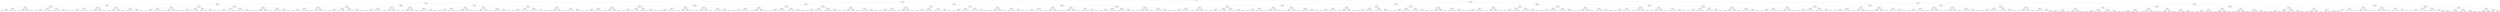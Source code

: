 digraph G{
651056223 [label="Node{data=[6272, 6272]}"]
651056223 -> 1019274150
1019274150 [label="Node{data=[4789, 4789]}"]
1019274150 -> 1546052319
1546052319 [label="Node{data=[2671, 2671]}"]
1546052319 -> 833795425
833795425 [label="Node{data=[1546, 1546]}"]
833795425 -> 1695183780
1695183780 [label="Node{data=[1418, 1418]}"]
1695183780 -> 1584161136
1584161136 [label="Node{data=[974, 974]}"]
1584161136 -> 901202040
901202040 [label="Node{data=[966, 966]}"]
901202040 -> 285930002
285930002 [label="Node{data=[962, 962]}"]
285930002 -> 657142980
657142980 [label="Node{data=[960, 960]}"]
657142980 -> 443655856
443655856 [label="Node{data=[959, 959]}"]
657142980 -> 365592838
365592838 [label="Node{data=[961, 961]}"]
285930002 -> 1393978319
1393978319 [label="Node{data=[964, 964]}"]
1393978319 -> 761653373
761653373 [label="Node{data=[963, 963]}"]
1393978319 -> 976654151
976654151 [label="Node{data=[965, 965]}"]
901202040 -> 2067135414
2067135414 [label="Node{data=[970, 970]}"]
2067135414 -> 454934284
454934284 [label="Node{data=[968, 968]}"]
454934284 -> 423201298
423201298 [label="Node{data=[967, 967]}"]
454934284 -> 402350789
402350789 [label="Node{data=[969, 969]}"]
2067135414 -> 1128776647
1128776647 [label="Node{data=[972, 972]}"]
1128776647 -> 903147900
903147900 [label="Node{data=[971, 971]}"]
1128776647 -> 1625851086
1625851086 [label="Node{data=[973, 973]}"]
1584161136 -> 751382364
751382364 [label="Node{data=[1410, 1410]}"]
751382364 -> 1374525689
1374525689 [label="Node{data=[1406, 1406]}"]
1374525689 -> 1126223017
1126223017 [label="Node{data=[1404, 1404]}"]
1126223017 -> 1741356791
1741356791 [label="Node{data=[1403, 1403]}"]
1126223017 -> 43814557
43814557 [label="Node{data=[1405, 1405]}"]
1374525689 -> 1057743975
1057743975 [label="Node{data=[1408, 1408]}"]
1057743975 -> 2047550123
2047550123 [label="Node{data=[1407, 1407]}"]
1057743975 -> 1241929307
1241929307 [label="Node{data=[1409, 1409]}"]
751382364 -> 747164128
747164128 [label="Node{data=[1414, 1414]}"]
747164128 -> 1287659722
1287659722 [label="Node{data=[1412, 1412]}"]
1287659722 -> 1878871427
1878871427 [label="Node{data=[1411, 1411]}"]
1287659722 -> 389118633
389118633 [label="Node{data=[1413, 1413]}"]
747164128 -> 2103225982
2103225982 [label="Node{data=[1416, 1416]}"]
2103225982 -> 819402607
819402607 [label="Node{data=[1415, 1415]}"]
2103225982 -> 902026659
902026659 [label="Node{data=[1417, 1417]}"]
1695183780 -> 700126592
700126592 [label="Node{data=[1488, 1488]}"]
700126592 -> 822894999
822894999 [label="Node{data=[1480, 1480]}"]
822894999 -> 971535542
971535542 [label="Node{data=[1472, 1472]}"]
971535542 -> 304992485
304992485 [label="Node{data=[1420, 1420]}"]
304992485 -> 1674297397
1674297397 [label="Node{data=[1419, 1419]}"]
304992485 -> 823727362
823727362 [label="Node{data=[1458, 1458]}"]
971535542 -> 1261341267
1261341267 [label="Node{data=[1478, 1478]}"]
1261341267 -> 930660651
930660651 [label="Node{data=[1477, 1477]}"]
1261341267 -> 177169817
177169817 [label="Node{data=[1479, 1479]}"]
822894999 -> 1934086351
1934086351 [label="Node{data=[1484, 1484]}"]
1934086351 -> 1283764454
1283764454 [label="Node{data=[1482, 1482]}"]
1283764454 -> 1023689156
1023689156 [label="Node{data=[1481, 1481]}"]
1283764454 -> 1289111632
1289111632 [label="Node{data=[1483, 1483]}"]
1934086351 -> 22685869
22685869 [label="Node{data=[1486, 1486]}"]
22685869 -> 1756408800
1756408800 [label="Node{data=[1485, 1485]}"]
22685869 -> 2007358803
2007358803 [label="Node{data=[1487, 1487]}"]
700126592 -> 164601663
164601663 [label="Node{data=[1538, 1538]}"]
164601663 -> 1493221867
1493221867 [label="Node{data=[1492, 1492]}"]
1493221867 -> 880975488
880975488 [label="Node{data=[1490, 1490]}"]
880975488 -> 1830060550
1830060550 [label="Node{data=[1489, 1489]}"]
880975488 -> 408411900
408411900 [label="Node{data=[1491, 1491]}"]
1493221867 -> 1200049028
1200049028 [label="Node{data=[1494, 1494]}"]
1200049028 -> 1733409642
1733409642 [label="Node{data=[1493, 1493]}"]
1200049028 -> 781975860
781975860 [label="Node{data=[1519, 1519]}"]
164601663 -> 144345637
144345637 [label="Node{data=[1542, 1542]}"]
144345637 -> 1975270361
1975270361 [label="Node{data=[1540, 1540]}"]
1975270361 -> 534529263
534529263 [label="Node{data=[1539, 1539]}"]
1975270361 -> 1359442817
1359442817 [label="Node{data=[1541, 1541]}"]
144345637 -> 219156518
219156518 [label="Node{data=[1544, 1544]}"]
219156518 -> 426152110
426152110 [label="Node{data=[1543, 1543]}"]
219156518 -> 1684030545
1684030545 [label="Node{data=[1545, 1545]}"]
833795425 -> 244426791
244426791 [label="Node{data=[1756, 1756]}"]
244426791 -> 51190003
51190003 [label="Node{data=[1619, 1619]}"]
51190003 -> 776149980
776149980 [label="Node{data=[1554, 1554]}"]
776149980 -> 1214742665
1214742665 [label="Node{data=[1550, 1550]}"]
1214742665 -> 1261754674
1261754674 [label="Node{data=[1548, 1548]}"]
1261754674 -> 546675239
546675239 [label="Node{data=[1547, 1547]}"]
1261754674 -> 381614098
381614098 [label="Node{data=[1549, 1549]}"]
1214742665 -> 1646870916
1646870916 [label="Node{data=[1552, 1552]}"]
1646870916 -> 255457722
255457722 [label="Node{data=[1551, 1551]}"]
1646870916 -> 66129624
66129624 [label="Node{data=[1553, 1553]}"]
776149980 -> 1659771100
1659771100 [label="Node{data=[1611, 1611]}"]
1659771100 -> 1256411236
1256411236 [label="Node{data=[1556, 1556]}"]
1256411236 -> 173507755
173507755 [label="Node{data=[1555, 1555]}"]
1256411236 -> 22793463
22793463 [label="Node{data=[1557, 1557]}"]
1659771100 -> 325127416
325127416 [label="Node{data=[1613, 1613]}"]
325127416 -> 1129385600
1129385600 [label="Node{data=[1612, 1612]}"]
325127416 -> 1972746397
1972746397 [label="Node{data=[1614, 1614]}"]
51190003 -> 720830124
720830124 [label="Node{data=[1692, 1692]}"]
720830124 -> 829108678
829108678 [label="Node{data=[1688, 1688]}"]
829108678 -> 2047151205
2047151205 [label="Node{data=[1686, 1686]}"]
2047151205 -> 579605224
579605224 [label="Node{data=[1662, 1662]}"]
2047151205 -> 1058179979
1058179979 [label="Node{data=[1687, 1687]}"]
829108678 -> 1461680302
1461680302 [label="Node{data=[1690, 1690]}"]
1461680302 -> 95105036
95105036 [label="Node{data=[1689, 1689]}"]
1461680302 -> 1207068931
1207068931 [label="Node{data=[1691, 1691]}"]
720830124 -> 1821895845
1821895845 [label="Node{data=[1696, 1696]}"]
1821895845 -> 1088496529
1088496529 [label="Node{data=[1694, 1694]}"]
1088496529 -> 471224529
471224529 [label="Node{data=[1693, 1693]}"]
1088496529 -> 1224247329
1224247329 [label="Node{data=[1695, 1695]}"]
1821895845 -> 458860383
458860383 [label="Node{data=[1722, 1722]}"]
458860383 -> 1391321614
1391321614 [label="Node{data=[1697, 1697]}"]
458860383 -> 2085859418
2085859418 [label="Node{data=[1727, 1727]}"]
244426791 -> 1894159985
1894159985 [label="Node{data=[2655, 2655]}"]
1894159985 -> 651408493
651408493 [label="Node{data=[1764, 1764]}"]
651408493 -> 462671659
462671659 [label="Node{data=[1760, 1760]}"]
462671659 -> 2049146211
2049146211 [label="Node{data=[1758, 1758]}"]
2049146211 -> 1051867464
1051867464 [label="Node{data=[1757, 1757]}"]
2049146211 -> 100237871
100237871 [label="Node{data=[1759, 1759]}"]
462671659 -> 9891628
9891628 [label="Node{data=[1762, 1762]}"]
9891628 -> 1631535672
1631535672 [label="Node{data=[1761, 1761]}"]
9891628 -> 1315458862
1315458862 [label="Node{data=[1763, 1763]}"]
651408493 -> 130634806
130634806 [label="Node{data=[1768, 1768]}"]
130634806 -> 814822508
814822508 [label="Node{data=[1766, 1766]}"]
814822508 -> 723816132
723816132 [label="Node{data=[1765, 1765]}"]
814822508 -> 658089393
658089393 [label="Node{data=[1767, 1767]}"]
130634806 -> 1780231556
1780231556 [label="Node{data=[1770, 1770]}"]
1780231556 -> 1394034431
1394034431 [label="Node{data=[1769, 1769]}"]
1780231556 -> 1548398839
1548398839 [label="Node{data=[1794, 1794]}"]
1894159985 -> 917799650
917799650 [label="Node{data=[2663, 2663]}"]
917799650 -> 1028647357
1028647357 [label="Node{data=[2659, 2659]}"]
1028647357 -> 1418096725
1418096725 [label="Node{data=[2657, 2657]}"]
1418096725 -> 1564651322
1564651322 [label="Node{data=[2656, 2656]}"]
1418096725 -> 1341359586
1341359586 [label="Node{data=[2658, 2658]}"]
1028647357 -> 229875616
229875616 [label="Node{data=[2661, 2661]}"]
229875616 -> 1783648923
1783648923 [label="Node{data=[2660, 2660]}"]
229875616 -> 581114772
581114772 [label="Node{data=[2662, 2662]}"]
917799650 -> 1898727095
1898727095 [label="Node{data=[2667, 2667]}"]
1898727095 -> 1618184621
1618184621 [label="Node{data=[2665, 2665]}"]
1618184621 -> 140499890
140499890 [label="Node{data=[2664, 2664]}"]
1618184621 -> 848961174
848961174 [label="Node{data=[2666, 2666]}"]
1898727095 -> 554758028
554758028 [label="Node{data=[2669, 2669]}"]
554758028 -> 1565668578
1565668578 [label="Node{data=[2668, 2668]}"]
554758028 -> 723973809
723973809 [label="Node{data=[2670, 2670]}"]
1546052319 -> 1227498477
1227498477 [label="Node{data=[3041, 3041]}"]
1227498477 -> 1877006795
1877006795 [label="Node{data=[2903, 2903]}"]
1877006795 -> 601425393
601425393 [label="Node{data=[2771, 2771]}"]
601425393 -> 1071053893
1071053893 [label="Node{data=[2763, 2763]}"]
1071053893 -> 662406425
662406425 [label="Node{data=[2706, 2706]}"]
662406425 -> 1312571068
1312571068 [label="Node{data=[2673, 2673]}"]
1312571068 -> 631331847
631331847 [label="Node{data=[2672, 2672]}"]
1312571068 -> 756918306
756918306 [label="Node{data=[2700, 2700]}"]
662406425 -> 1446360021
1446360021 [label="Node{data=[2761, 2761]}"]
1446360021 -> 2043915889
2043915889 [label="Node{data=[2755, 2755]}"]
1446360021 -> 1446872104
1446872104 [label="Node{data=[2762, 2762]}"]
1071053893 -> 379681397
379681397 [label="Node{data=[2767, 2767]}"]
379681397 -> 1844562031
1844562031 [label="Node{data=[2765, 2765]}"]
1844562031 -> 162878342
162878342 [label="Node{data=[2764, 2764]}"]
1844562031 -> 865307228
865307228 [label="Node{data=[2766, 2766]}"]
379681397 -> 788278409
788278409 [label="Node{data=[2769, 2769]}"]
788278409 -> 1294805897
1294805897 [label="Node{data=[2768, 2768]}"]
788278409 -> 1856465097
1856465097 [label="Node{data=[2770, 2770]}"]
601425393 -> 1103748651
1103748651 [label="Node{data=[2895, 2895]}"]
1103748651 -> 245246719
245246719 [label="Node{data=[2802, 2802]}"]
245246719 -> 717957574
717957574 [label="Node{data=[2773, 2773]}"]
717957574 -> 2147482998
2147482998 [label="Node{data=[2772, 2772]}"]
717957574 -> 1892174884
1892174884 [label="Node{data=[2787, 2787]}"]
245246719 -> 259938576
259938576 [label="Node{data=[2853, 2853]}"]
259938576 -> 2080949280
2080949280 [label="Node{data=[2805, 2805]}"]
259938576 -> 2090631834
2090631834 [label="Node{data=[2894, 2894]}"]
1103748651 -> 1309100097
1309100097 [label="Node{data=[2899, 2899]}"]
1309100097 -> 860630600
860630600 [label="Node{data=[2897, 2897]}"]
860630600 -> 165664197
165664197 [label="Node{data=[2896, 2896]}"]
860630600 -> 298782262
298782262 [label="Node{data=[2898, 2898]}"]
1309100097 -> 1711151374
1711151374 [label="Node{data=[2901, 2901]}"]
1711151374 -> 923948439
923948439 [label="Node{data=[2900, 2900]}"]
1711151374 -> 1083498317
1083498317 [label="Node{data=[2902, 2902]}"]
1877006795 -> 700696535
700696535 [label="Node{data=[3021, 3021]}"]
700696535 -> 1021353352
1021353352 [label="Node{data=[2912, 2912]}"]
1021353352 -> 435931502
435931502 [label="Node{data=[2907, 2907]}"]
435931502 -> 2146632619
2146632619 [label="Node{data=[2905, 2905]}"]
2146632619 -> 1211735805
1211735805 [label="Node{data=[2904, 2904]}"]
2146632619 -> 1879922351
1879922351 [label="Node{data=[2906, 2906]}"]
435931502 -> 939147641
939147641 [label="Node{data=[2909, 2909]}"]
939147641 -> 1349771894
1349771894 [label="Node{data=[2908, 2908]}"]
939147641 -> 1421426931
1421426931 [label="Node{data=[2910, 2910]}"]
1021353352 -> 1318833381
1318833381 [label="Node{data=[2972, 2972]}"]
1318833381 -> 722451910
722451910 [label="Node{data=[2970, 2970]}"]
722451910 -> 1679854211
1679854211 [label="Node{data=[2969, 2969]}"]
722451910 -> 2055266348
2055266348 [label="Node{data=[2971, 2971]}"]
1318833381 -> 1793914749
1793914749 [label="Node{data=[2974, 2974]}"]
1793914749 -> 1012631147
1012631147 [label="Node{data=[2973, 2973]}"]
1793914749 -> 1548711921
1548711921 [label="Node{data=[2975, 2975]}"]
700696535 -> 565407188
565407188 [label="Node{data=[3029, 3029]}"]
565407188 -> 745091456
745091456 [label="Node{data=[3025, 3025]}"]
745091456 -> 1281458872
1281458872 [label="Node{data=[3023, 3023]}"]
1281458872 -> 1798734906
1798734906 [label="Node{data=[3022, 3022]}"]
1281458872 -> 1372686661
1372686661 [label="Node{data=[3024, 3024]}"]
745091456 -> 877742030
877742030 [label="Node{data=[3027, 3027]}"]
877742030 -> 1952802750
1952802750 [label="Node{data=[3026, 3026]}"]
877742030 -> 724384348
724384348 [label="Node{data=[3028, 3028]}"]
565407188 -> 1995118045
1995118045 [label="Node{data=[3033, 3033]}"]
1995118045 -> 1220170745
1220170745 [label="Node{data=[3031, 3031]}"]
1220170745 -> 389907911
389907911 [label="Node{data=[3030, 3030]}"]
1220170745 -> 1426104998
1426104998 [label="Node{data=[3032, 3032]}"]
1995118045 -> 2078998566
2078998566 [label="Node{data=[3035, 3035]}"]
2078998566 -> 1641328953
1641328953 [label="Node{data=[3034, 3034]}"]
2078998566 -> 440144761
440144761 [label="Node{data=[3036, 3036]}"]
1227498477 -> 1257867018
1257867018 [label="Node{data=[4757, 4757]}"]
1257867018 -> 1764774979
1764774979 [label="Node{data=[4705, 4705]}"]
1764774979 -> 766082341
766082341 [label="Node{data=[4697, 4697]}"]
766082341 -> 1467225138
1467225138 [label="Node{data=[3699, 3699]}"]
1467225138 -> 1362302977
1362302977 [label="Node{data=[3398, 3398]}"]
1362302977 -> 977980456
977980456 [label="Node{data=[3068, 3068]}"]
1362302977 -> 1559023121
1559023121 [label="Node{data=[3478, 3478]}"]
1467225138 -> 726570042
726570042 [label="Node{data=[4676, 4676]}"]
726570042 -> 1651798594
1651798594 [label="Node{data=[4210, 4210]}"]
726570042 -> 246663592
246663592 [label="Node{data=[4696, 4696]}"]
766082341 -> 873796137
873796137 [label="Node{data=[4701, 4701]}"]
873796137 -> 1806024661
1806024661 [label="Node{data=[4699, 4699]}"]
1806024661 -> 704788097
704788097 [label="Node{data=[4698, 4698]}"]
1806024661 -> 980174048
980174048 [label="Node{data=[4700, 4700]}"]
873796137 -> 645172702
645172702 [label="Node{data=[4703, 4703]}"]
645172702 -> 1617544658
1617544658 [label="Node{data=[4702, 4702]}"]
645172702 -> 1541685600
1541685600 [label="Node{data=[4704, 4704]}"]
1764774979 -> 58148280
58148280 [label="Node{data=[4713, 4713]}"]
58148280 -> 32453237
32453237 [label="Node{data=[4709, 4709]}"]
32453237 -> 797319375
797319375 [label="Node{data=[4707, 4707]}"]
797319375 -> 1443924766
1443924766 [label="Node{data=[4706, 4706]}"]
797319375 -> 1869831905
1869831905 [label="Node{data=[4708, 4708]}"]
32453237 -> 393721312
393721312 [label="Node{data=[4711, 4711]}"]
393721312 -> 166293401
166293401 [label="Node{data=[4710, 4710]}"]
393721312 -> 1534287297
1534287297 [label="Node{data=[4712, 4712]}"]
58148280 -> 771920920
771920920 [label="Node{data=[4753, 4753]}"]
771920920 -> 74513549
74513549 [label="Node{data=[4751, 4751]}"]
74513549 -> 1185406525
1185406525 [label="Node{data=[4750, 4750]}"]
74513549 -> 125505149
125505149 [label="Node{data=[4752, 4752]}"]
771920920 -> 1038346462
1038346462 [label="Node{data=[4755, 4755]}"]
1038346462 -> 1047854971
1047854971 [label="Node{data=[4754, 4754]}"]
1038346462 -> 1188726974
1188726974 [label="Node{data=[4756, 4756]}"]
1257867018 -> 428699390
428699390 [label="Node{data=[4773, 4773]}"]
428699390 -> 998952969
998952969 [label="Node{data=[4765, 4765]}"]
998952969 -> 572288804
572288804 [label="Node{data=[4761, 4761]}"]
572288804 -> 806460577
806460577 [label="Node{data=[4759, 4759]}"]
806460577 -> 1117388483
1117388483 [label="Node{data=[4758, 4758]}"]
806460577 -> 796812289
796812289 [label="Node{data=[4760, 4760]}"]
572288804 -> 1851415429
1851415429 [label="Node{data=[4763, 4763]}"]
1851415429 -> 1376921211
1376921211 [label="Node{data=[4762, 4762]}"]
1851415429 -> 1609606428
1609606428 [label="Node{data=[4764, 4764]}"]
998952969 -> 66227343
66227343 [label="Node{data=[4769, 4769]}"]
66227343 -> 1061710087
1061710087 [label="Node{data=[4767, 4767]}"]
1061710087 -> 2091557227
2091557227 [label="Node{data=[4766, 4766]}"]
1061710087 -> 640168871
640168871 [label="Node{data=[4768, 4768]}"]
66227343 -> 833180953
833180953 [label="Node{data=[4771, 4771]}"]
833180953 -> 1297416826
1297416826 [label="Node{data=[4770, 4770]}"]
833180953 -> 1692222274
1692222274 [label="Node{data=[4772, 4772]}"]
428699390 -> 51372405
51372405 [label="Node{data=[4781, 4781]}"]
51372405 -> 2020961680
2020961680 [label="Node{data=[4777, 4777]}"]
2020961680 -> 492234294
492234294 [label="Node{data=[4775, 4775]}"]
492234294 -> 329212301
329212301 [label="Node{data=[4774, 4774]}"]
492234294 -> 1869037250
1869037250 [label="Node{data=[4776, 4776]}"]
2020961680 -> 1009633107
1009633107 [label="Node{data=[4779, 4779]}"]
1009633107 -> 375452086
375452086 [label="Node{data=[4778, 4778]}"]
1009633107 -> 2124114430
2124114430 [label="Node{data=[4780, 4780]}"]
51372405 -> 677173697
677173697 [label="Node{data=[4785, 4785]}"]
677173697 -> 2048496838
2048496838 [label="Node{data=[4783, 4783]}"]
2048496838 -> 1810184050
1810184050 [label="Node{data=[4782, 4782]}"]
2048496838 -> 1318352745
1318352745 [label="Node{data=[4784, 4784]}"]
677173697 -> 13118891
13118891 [label="Node{data=[4787, 4787]}"]
13118891 -> 918632144
918632144 [label="Node{data=[4786, 4786]}"]
13118891 -> 1960696285
1960696285 [label="Node{data=[4788, 4788]}"]
1019274150 -> 429905680
429905680 [label="Node{data=[5663, 5663]}"]
429905680 -> 1484461309
1484461309 [label="Node{data=[5521, 5521]}"]
1484461309 -> 1739837076
1739837076 [label="Node{data=[5288, 5288]}"]
1739837076 -> 2109399182
2109399182 [label="Node{data=[5152, 5152]}"]
2109399182 -> 452632446
452632446 [label="Node{data=[5093, 5093]}"]
452632446 -> 438746144
438746144 [label="Node{data=[5050, 5050]}"]
438746144 -> 1662523038
1662523038 [label="Node{data=[5048, 5048]}"]
1662523038 -> 1225532643
1225532643 [label="Node{data=[4790, 4790]}"]
1662523038 -> 130237395
130237395 [label="Node{data=[5049, 5049]}"]
438746144 -> 673917111
673917111 [label="Node{data=[5052, 5052]}"]
673917111 -> 195327946
195327946 [label="Node{data=[5051, 5051]}"]
673917111 -> 598176097
598176097 [label="Node{data=[5077, 5077]}"]
452632446 -> 1055351581
1055351581 [label="Node{data=[5148, 5148]}"]
1055351581 -> 1333304038
1333304038 [label="Node{data=[5146, 5146]}"]
1333304038 -> 1741340388
1741340388 [label="Node{data=[5141, 5141]}"]
1333304038 -> 2139023109
2139023109 [label="Node{data=[5147, 5147]}"]
1055351581 -> 2055507068
2055507068 [label="Node{data=[5150, 5150]}"]
2055507068 -> 1897961056
1897961056 [label="Node{data=[5149, 5149]}"]
2055507068 -> 1127164734
1127164734 [label="Node{data=[5151, 5151]}"]
2109399182 -> 1264695953
1264695953 [label="Node{data=[5280, 5280]}"]
1264695953 -> 358099181
358099181 [label="Node{data=[5237, 5237]}"]
358099181 -> 1614688176
1614688176 [label="Node{data=[5154, 5154]}"]
1614688176 -> 1525849682
1525849682 [label="Node{data=[5153, 5153]}"]
1614688176 -> 478220975
478220975 [label="Node{data=[5204, 5204]}"]
358099181 -> 1212833426
1212833426 [label="Node{data=[5278, 5278]}"]
1212833426 -> 1494793092
1494793092 [label="Node{data=[5277, 5277]}"]
1212833426 -> 399949563
399949563 [label="Node{data=[5279, 5279]}"]
1264695953 -> 56021700
56021700 [label="Node{data=[5284, 5284]}"]
56021700 -> 435331826
435331826 [label="Node{data=[5282, 5282]}"]
435331826 -> 95092435
95092435 [label="Node{data=[5281, 5281]}"]
435331826 -> 665430523
665430523 [label="Node{data=[5283, 5283]}"]
56021700 -> 316444472
316444472 [label="Node{data=[5286, 5286]}"]
316444472 -> 515201699
515201699 [label="Node{data=[5285, 5285]}"]
316444472 -> 1278964672
1278964672 [label="Node{data=[5287, 5287]}"]
1739837076 -> 641199565
641199565 [label="Node{data=[5416, 5416]}"]
641199565 -> 1348735868
1348735868 [label="Node{data=[5393, 5393]}"]
1348735868 -> 1680882577
1680882577 [label="Node{data=[5292, 5292]}"]
1680882577 -> 1929568676
1929568676 [label="Node{data=[5290, 5290]}"]
1929568676 -> 1782719372
1782719372 [label="Node{data=[5289, 5289]}"]
1929568676 -> 449655371
449655371 [label="Node{data=[5291, 5291]}"]
1680882577 -> 2143583792
2143583792 [label="Node{data=[5294, 5294]}"]
2143583792 -> 456114093
456114093 [label="Node{data=[5293, 5293]}"]
2143583792 -> 1619702023
1619702023 [label="Node{data=[5295, 5295]}"]
1348735868 -> 321292343
321292343 [label="Node{data=[5412, 5412]}"]
321292343 -> 1330598301
1330598301 [label="Node{data=[5410, 5410]}"]
1330598301 -> 695946510
695946510 [label="Node{data=[5409, 5409]}"]
1330598301 -> 474792879
474792879 [label="Node{data=[5411, 5411]}"]
321292343 -> 999069473
999069473 [label="Node{data=[5414, 5414]}"]
999069473 -> 251329140
251329140 [label="Node{data=[5413, 5413]}"]
999069473 -> 2098910616
2098910616 [label="Node{data=[5415, 5415]}"]
641199565 -> 120660015
120660015 [label="Node{data=[5513, 5513]}"]
120660015 -> 1490786935
1490786935 [label="Node{data=[5420, 5420]}"]
1490786935 -> 19653186
19653186 [label="Node{data=[5418, 5418]}"]
19653186 -> 716591594
716591594 [label="Node{data=[5417, 5417]}"]
19653186 -> 612904139
612904139 [label="Node{data=[5419, 5419]}"]
1490786935 -> 537137679
537137679 [label="Node{data=[5425, 5425]}"]
537137679 -> 2128862655
2128862655 [label="Node{data=[5421, 5421]}"]
537137679 -> 1724054152
1724054152 [label="Node{data=[5512, 5512]}"]
120660015 -> 63536367
63536367 [label="Node{data=[5517, 5517]}"]
63536367 -> 56460019
56460019 [label="Node{data=[5515, 5515]}"]
56460019 -> 1672718594
1672718594 [label="Node{data=[5514, 5514]}"]
56460019 -> 307501382
307501382 [label="Node{data=[5516, 5516]}"]
63536367 -> 1513239015
1513239015 [label="Node{data=[5519, 5519]}"]
1513239015 -> 899115592
899115592 [label="Node{data=[5518, 5518]}"]
1513239015 -> 1259486785
1259486785 [label="Node{data=[5520, 5520]}"]
1484461309 -> 2034143308
2034143308 [label="Node{data=[5572, 5572]}"]
2034143308 -> 843590533
843590533 [label="Node{data=[5556, 5556]}"]
843590533 -> 1015272110
1015272110 [label="Node{data=[5548, 5548]}"]
1015272110 -> 1715016521
1715016521 [label="Node{data=[5525, 5525]}"]
1715016521 -> 1795703602
1795703602 [label="Node{data=[5523, 5523]}"]
1795703602 -> 418339285
418339285 [label="Node{data=[5522, 5522]}"]
1795703602 -> 979107524
979107524 [label="Node{data=[5524, 5524]}"]
1715016521 -> 349569437
349569437 [label="Node{data=[5546, 5546]}"]
349569437 -> 1039057382
1039057382 [label="Node{data=[5545, 5545]}"]
349569437 -> 1596790399
1596790399 [label="Node{data=[5547, 5547]}"]
1015272110 -> 979730048
979730048 [label="Node{data=[5552, 5552]}"]
979730048 -> 505105080
505105080 [label="Node{data=[5550, 5550]}"]
505105080 -> 1437682028
1437682028 [label="Node{data=[5549, 5549]}"]
505105080 -> 1654137675
1654137675 [label="Node{data=[5551, 5551]}"]
979730048 -> 1931002086
1931002086 [label="Node{data=[5554, 5554]}"]
1931002086 -> 923929271
923929271 [label="Node{data=[5553, 5553]}"]
1931002086 -> 1756880656
1756880656 [label="Node{data=[5555, 5555]}"]
843590533 -> 1268132662
1268132662 [label="Node{data=[5564, 5564]}"]
1268132662 -> 2117918034
2117918034 [label="Node{data=[5560, 5560]}"]
2117918034 -> 1507600272
1507600272 [label="Node{data=[5558, 5558]}"]
1507600272 -> 256191716
256191716 [label="Node{data=[5557, 5557]}"]
1507600272 -> 1978694049
1978694049 [label="Node{data=[5559, 5559]}"]
2117918034 -> 1841228800
1841228800 [label="Node{data=[5562, 5562]}"]
1841228800 -> 1432794752
1432794752 [label="Node{data=[5561, 5561]}"]
1841228800 -> 1935835844
1935835844 [label="Node{data=[5563, 5563]}"]
1268132662 -> 95015032
95015032 [label="Node{data=[5568, 5568]}"]
95015032 -> 527295009
527295009 [label="Node{data=[5566, 5566]}"]
527295009 -> 2136966650
2136966650 [label="Node{data=[5565, 5565]}"]
527295009 -> 416042103
416042103 [label="Node{data=[5567, 5567]}"]
95015032 -> 1403876614
1403876614 [label="Node{data=[5570, 5570]}"]
1403876614 -> 597813688
597813688 [label="Node{data=[5569, 5569]}"]
1403876614 -> 550684771
550684771 [label="Node{data=[5571, 5571]}"]
2034143308 -> 1510447098
1510447098 [label="Node{data=[5601, 5601]}"]
1510447098 -> 1648024825
1648024825 [label="Node{data=[5593, 5593]}"]
1648024825 -> 1325012271
1325012271 [label="Node{data=[5576, 5576]}"]
1325012271 -> 2027773251
2027773251 [label="Node{data=[5574, 5574]}"]
2027773251 -> 503561701
503561701 [label="Node{data=[5573, 5573]}"]
2027773251 -> 711616456
711616456 [label="Node{data=[5575, 5575]}"]
1325012271 -> 883383495
883383495 [label="Node{data=[5591, 5591]}"]
883383495 -> 646068309
646068309 [label="Node{data=[5590, 5590]}"]
883383495 -> 636311029
636311029 [label="Node{data=[5592, 5592]}"]
1648024825 -> 1556095655
1556095655 [label="Node{data=[5597, 5597]}"]
1556095655 -> 1376717980
1376717980 [label="Node{data=[5595, 5595]}"]
1376717980 -> 1710802456
1710802456 [label="Node{data=[5594, 5594]}"]
1376717980 -> 720729519
720729519 [label="Node{data=[5596, 5596]}"]
1556095655 -> 2004729676
2004729676 [label="Node{data=[5599, 5599]}"]
2004729676 -> 1572615891
1572615891 [label="Node{data=[5598, 5598]}"]
2004729676 -> 2128077690
2128077690 [label="Node{data=[5600, 5600]}"]
1510447098 -> 2131671298
2131671298 [label="Node{data=[5609, 5609]}"]
2131671298 -> 1695809136
1695809136 [label="Node{data=[5605, 5605]}"]
1695809136 -> 1495619247
1495619247 [label="Node{data=[5603, 5603]}"]
1495619247 -> 405316290
405316290 [label="Node{data=[5602, 5602]}"]
1495619247 -> 308600428
308600428 [label="Node{data=[5604, 5604]}"]
1695809136 -> 1753104942
1753104942 [label="Node{data=[5607, 5607]}"]
1753104942 -> 463331744
463331744 [label="Node{data=[5606, 5606]}"]
1753104942 -> 1182695075
1182695075 [label="Node{data=[5608, 5608]}"]
2131671298 -> 1927110590
1927110590 [label="Node{data=[5655, 5655]}"]
1927110590 -> 1755843833
1755843833 [label="Node{data=[5611, 5611]}"]
1755843833 -> 474771629
474771629 [label="Node{data=[5610, 5610]}"]
1755843833 -> 695377633
695377633 [label="Node{data=[5612, 5612]}"]
1927110590 -> 835323102
835323102 [label="Node{data=[5661, 5661]}"]
835323102 -> 422382042
422382042 [label="Node{data=[5660, 5660]}"]
835323102 -> 1721490250
1721490250 [label="Node{data=[5662, 5662]}"]
429905680 -> 1529070830
1529070830 [label="Node{data=[6172, 6172]}"]
1529070830 -> 984536992
984536992 [label="Node{data=[5719, 5719]}"]
984536992 -> 1270639350
1270639350 [label="Node{data=[5703, 5703]}"]
1270639350 -> 1933945152
1933945152 [label="Node{data=[5695, 5695]}"]
1933945152 -> 906233714
906233714 [label="Node{data=[5691, 5691]}"]
906233714 -> 2052838853
2052838853 [label="Node{data=[5689, 5689]}"]
2052838853 -> 1377368994
1377368994 [label="Node{data=[5664, 5664]}"]
2052838853 -> 214521608
214521608 [label="Node{data=[5690, 5690]}"]
906233714 -> 442560116
442560116 [label="Node{data=[5693, 5693]}"]
442560116 -> 1051845888
1051845888 [label="Node{data=[5692, 5692]}"]
442560116 -> 736218271
736218271 [label="Node{data=[5694, 5694]}"]
1933945152 -> 1834401788
1834401788 [label="Node{data=[5699, 5699]}"]
1834401788 -> 1884876652
1884876652 [label="Node{data=[5697, 5697]}"]
1884876652 -> 1097899394
1097899394 [label="Node{data=[5696, 5696]}"]
1884876652 -> 1682977799
1682977799 [label="Node{data=[5698, 5698]}"]
1834401788 -> 1008848430
1008848430 [label="Node{data=[5701, 5701]}"]
1008848430 -> 196441417
196441417 [label="Node{data=[5700, 5700]}"]
1008848430 -> 1315726640
1315726640 [label="Node{data=[5702, 5702]}"]
1270639350 -> 729387254
729387254 [label="Node{data=[5711, 5711]}"]
729387254 -> 429615881
429615881 [label="Node{data=[5707, 5707]}"]
429615881 -> 958679630
958679630 [label="Node{data=[5705, 5705]}"]
958679630 -> 340590015
340590015 [label="Node{data=[5704, 5704]}"]
958679630 -> 1943351776
1943351776 [label="Node{data=[5706, 5706]}"]
429615881 -> 836030384
836030384 [label="Node{data=[5709, 5709]}"]
836030384 -> 708412926
708412926 [label="Node{data=[5708, 5708]}"]
836030384 -> 1500197891
1500197891 [label="Node{data=[5710, 5710]}"]
729387254 -> 57365759
57365759 [label="Node{data=[5715, 5715]}"]
57365759 -> 341160557
341160557 [label="Node{data=[5713, 5713]}"]
341160557 -> 1915077484
1915077484 [label="Node{data=[5712, 5712]}"]
341160557 -> 1928215047
1928215047 [label="Node{data=[5714, 5714]}"]
57365759 -> 729498633
729498633 [label="Node{data=[5717, 5717]}"]
729498633 -> 310660561
310660561 [label="Node{data=[5716, 5716]}"]
729498633 -> 1315357262
1315357262 [label="Node{data=[5718, 5718]}"]
984536992 -> 1306261383
1306261383 [label="Node{data=[5735, 5735]}"]
1306261383 -> 1022474553
1022474553 [label="Node{data=[5727, 5727]}"]
1022474553 -> 212566451
212566451 [label="Node{data=[5723, 5723]}"]
212566451 -> 1957119706
1957119706 [label="Node{data=[5721, 5721]}"]
1957119706 -> 1725095942
1725095942 [label="Node{data=[5720, 5720]}"]
1957119706 -> 1474012564
1474012564 [label="Node{data=[5722, 5722]}"]
212566451 -> 120393925
120393925 [label="Node{data=[5725, 5725]}"]
120393925 -> 1240602476
1240602476 [label="Node{data=[5724, 5724]}"]
120393925 -> 953228420
953228420 [label="Node{data=[5726, 5726]}"]
1022474553 -> 850196751
850196751 [label="Node{data=[5731, 5731]}"]
850196751 -> 1567124647
1567124647 [label="Node{data=[5729, 5729]}"]
1567124647 -> 83384593
83384593 [label="Node{data=[5728, 5728]}"]
1567124647 -> 889012278
889012278 [label="Node{data=[5730, 5730]}"]
850196751 -> 1640805159
1640805159 [label="Node{data=[5733, 5733]}"]
1640805159 -> 2145384173
2145384173 [label="Node{data=[5732, 5732]}"]
1640805159 -> 967379158
967379158 [label="Node{data=[5734, 5734]}"]
1306261383 -> 1728779045
1728779045 [label="Node{data=[5743, 5743]}"]
1728779045 -> 1675284840
1675284840 [label="Node{data=[5739, 5739]}"]
1675284840 -> 1672620896
1672620896 [label="Node{data=[5737, 5737]}"]
1672620896 -> 313290872
313290872 [label="Node{data=[5736, 5736]}"]
1672620896 -> 763480883
763480883 [label="Node{data=[5738, 5738]}"]
1675284840 -> 409276026
409276026 [label="Node{data=[5741, 5741]}"]
409276026 -> 1786699581
1786699581 [label="Node{data=[5740, 5740]}"]
409276026 -> 463490490
463490490 [label="Node{data=[5742, 5742]}"]
1728779045 -> 945542574
945542574 [label="Node{data=[5747, 5747]}"]
945542574 -> 150800897
150800897 [label="Node{data=[5745, 5745]}"]
150800897 -> 350665492
350665492 [label="Node{data=[5744, 5744]}"]
150800897 -> 229833135
229833135 [label="Node{data=[5746, 5746]}"]
945542574 -> 1797434130
1797434130 [label="Node{data=[6015, 6015]}"]
1797434130 -> 191826293
191826293 [label="Node{data=[5786, 5786]}"]
1797434130 -> 720387351
720387351 [label="Node{data=[6171, 6171]}"]
1529070830 -> 806733415
806733415 [label="Node{data=[6240, 6240]}"]
806733415 -> 1309774156
1309774156 [label="Node{data=[6224, 6224]}"]
1309774156 -> 1036389722
1036389722 [label="Node{data=[6180, 6180]}"]
1036389722 -> 376805232
376805232 [label="Node{data=[6176, 6176]}"]
376805232 -> 139287847
139287847 [label="Node{data=[6174, 6174]}"]
139287847 -> 1251223187
1251223187 [label="Node{data=[6173, 6173]}"]
139287847 -> 1194675782
1194675782 [label="Node{data=[6175, 6175]}"]
376805232 -> 2109837255
2109837255 [label="Node{data=[6178, 6178]}"]
2109837255 -> 528961853
528961853 [label="Node{data=[6177, 6177]}"]
2109837255 -> 1951157472
1951157472 [label="Node{data=[6179, 6179]}"]
1036389722 -> 426146641
426146641 [label="Node{data=[6220, 6220]}"]
426146641 -> 1747480589
1747480589 [label="Node{data=[6182, 6182]}"]
1747480589 -> 1292098188
1292098188 [label="Node{data=[6181, 6181]}"]
1747480589 -> 1530832000
1530832000 [label="Node{data=[6183, 6183]}"]
426146641 -> 1906896965
1906896965 [label="Node{data=[6222, 6222]}"]
1906896965 -> 1521180261
1521180261 [label="Node{data=[6221, 6221]}"]
1906896965 -> 162478086
162478086 [label="Node{data=[6223, 6223]}"]
1309774156 -> 664508183
664508183 [label="Node{data=[6232, 6232]}"]
664508183 -> 285700473
285700473 [label="Node{data=[6228, 6228]}"]
285700473 -> 291462474
291462474 [label="Node{data=[6226, 6226]}"]
291462474 -> 1639987311
1639987311 [label="Node{data=[6225, 6225]}"]
291462474 -> 446179439
446179439 [label="Node{data=[6227, 6227]}"]
285700473 -> 809373436
809373436 [label="Node{data=[6230, 6230]}"]
809373436 -> 1533059260
1533059260 [label="Node{data=[6229, 6229]}"]
809373436 -> 998500607
998500607 [label="Node{data=[6231, 6231]}"]
664508183 -> 1610839216
1610839216 [label="Node{data=[6236, 6236]}"]
1610839216 -> 537579426
537579426 [label="Node{data=[6234, 6234]}"]
537579426 -> 2117205599
2117205599 [label="Node{data=[6233, 6233]}"]
537579426 -> 1515271542
1515271542 [label="Node{data=[6235, 6235]}"]
1610839216 -> 554462328
554462328 [label="Node{data=[6238, 6238]}"]
554462328 -> 1468911652
1468911652 [label="Node{data=[6237, 6237]}"]
554462328 -> 641671052
641671052 [label="Node{data=[6239, 6239]}"]
806733415 -> 1964401848
1964401848 [label="Node{data=[6256, 6256]}"]
1964401848 -> 935049678
935049678 [label="Node{data=[6248, 6248]}"]
935049678 -> 244204525
244204525 [label="Node{data=[6244, 6244]}"]
244204525 -> 1351876303
1351876303 [label="Node{data=[6242, 6242]}"]
1351876303 -> 384201665
384201665 [label="Node{data=[6241, 6241]}"]
1351876303 -> 2088361242
2088361242 [label="Node{data=[6243, 6243]}"]
244204525 -> 9726035
9726035 [label="Node{data=[6246, 6246]}"]
9726035 -> 1337887496
1337887496 [label="Node{data=[6245, 6245]}"]
9726035 -> 1784906053
1784906053 [label="Node{data=[6247, 6247]}"]
935049678 -> 1480589342
1480589342 [label="Node{data=[6252, 6252]}"]
1480589342 -> 2067082677
2067082677 [label="Node{data=[6250, 6250]}"]
2067082677 -> 1080565520
1080565520 [label="Node{data=[6249, 6249]}"]
2067082677 -> 922212337
922212337 [label="Node{data=[6251, 6251]}"]
1480589342 -> 1861185985
1861185985 [label="Node{data=[6254, 6254]}"]
1861185985 -> 1021686060
1021686060 [label="Node{data=[6253, 6253]}"]
1861185985 -> 1014343999
1014343999 [label="Node{data=[6255, 6255]}"]
1964401848 -> 875931935
875931935 [label="Node{data=[6264, 6264]}"]
875931935 -> 566339361
566339361 [label="Node{data=[6260, 6260]}"]
566339361 -> 809246436
809246436 [label="Node{data=[6258, 6258]}"]
809246436 -> 554788237
554788237 [label="Node{data=[6257, 6257]}"]
809246436 -> 947215841
947215841 [label="Node{data=[6259, 6259]}"]
566339361 -> 346103137
346103137 [label="Node{data=[6262, 6262]}"]
346103137 -> 1144715823
1144715823 [label="Node{data=[6261, 6261]}"]
346103137 -> 1848496680
1848496680 [label="Node{data=[6263, 6263]}"]
875931935 -> 2091188313
2091188313 [label="Node{data=[6268, 6268]}"]
2091188313 -> 1618165945
1618165945 [label="Node{data=[6266, 6266]}"]
1618165945 -> 1938498842
1938498842 [label="Node{data=[6265, 6265]}"]
1618165945 -> 1941374417
1941374417 [label="Node{data=[6267, 6267]}"]
2091188313 -> 667186230
667186230 [label="Node{data=[6270, 6270]}"]
667186230 -> 1565036287
1565036287 [label="Node{data=[6269, 6269]}"]
667186230 -> 2009187257
2009187257 [label="Node{data=[6271, 6271]}"]
651056223 -> 1007929629
1007929629 [label="Node{data=[6866, 6866]}"]
1007929629 -> 947027821
947027821 [label="Node{data=[6568, 6568]}"]
947027821 -> 567550442
567550442 [label="Node{data=[6390, 6390]}"]
567550442 -> 1492251234
1492251234 [label="Node{data=[6304, 6304]}"]
1492251234 -> 2055770944
2055770944 [label="Node{data=[6288, 6288]}"]
2055770944 -> 1361711723
1361711723 [label="Node{data=[6280, 6280]}"]
1361711723 -> 1366401749
1366401749 [label="Node{data=[6276, 6276]}"]
1366401749 -> 105130107
105130107 [label="Node{data=[6274, 6274]}"]
105130107 -> 954771808
954771808 [label="Node{data=[6273, 6273]}"]
105130107 -> 969952604
969952604 [label="Node{data=[6275, 6275]}"]
1366401749 -> 1701521337
1701521337 [label="Node{data=[6278, 6278]}"]
1701521337 -> 1112263839
1112263839 [label="Node{data=[6277, 6277]}"]
1701521337 -> 1058397727
1058397727 [label="Node{data=[6279, 6279]}"]
1361711723 -> 68472332
68472332 [label="Node{data=[6284, 6284]}"]
68472332 -> 956196824
956196824 [label="Node{data=[6282, 6282]}"]
956196824 -> 609057644
609057644 [label="Node{data=[6281, 6281]}"]
956196824 -> 892972252
892972252 [label="Node{data=[6283, 6283]}"]
68472332 -> 394223833
394223833 [label="Node{data=[6286, 6286]}"]
394223833 -> 1551107401
1551107401 [label="Node{data=[6285, 6285]}"]
394223833 -> 321754032
321754032 [label="Node{data=[6287, 6287]}"]
2055770944 -> 1804239429
1804239429 [label="Node{data=[6296, 6296]}"]
1804239429 -> 119492165
119492165 [label="Node{data=[6292, 6292]}"]
119492165 -> 2067619234
2067619234 [label="Node{data=[6290, 6290]}"]
2067619234 -> 83030374
83030374 [label="Node{data=[6289, 6289]}"]
2067619234 -> 1003864855
1003864855 [label="Node{data=[6291, 6291]}"]
119492165 -> 1178984270
1178984270 [label="Node{data=[6294, 6294]}"]
1178984270 -> 1459898985
1459898985 [label="Node{data=[6293, 6293]}"]
1178984270 -> 1156507694
1156507694 [label="Node{data=[6295, 6295]}"]
1804239429 -> 1362515679
1362515679 [label="Node{data=[6300, 6300]}"]
1362515679 -> 971066392
971066392 [label="Node{data=[6298, 6298]}"]
971066392 -> 1279467087
1279467087 [label="Node{data=[6297, 6297]}"]
971066392 -> 2145333361
2145333361 [label="Node{data=[6299, 6299]}"]
1362515679 -> 482083323
482083323 [label="Node{data=[6302, 6302]}"]
482083323 -> 789450744
789450744 [label="Node{data=[6301, 6301]}"]
482083323 -> 2070666544
2070666544 [label="Node{data=[6303, 6303]}"]
1492251234 -> 2100373140
2100373140 [label="Node{data=[6320, 6320]}"]
2100373140 -> 25056016
25056016 [label="Node{data=[6312, 6312]}"]
25056016 -> 1582361864
1582361864 [label="Node{data=[6308, 6308]}"]
1582361864 -> 2071411119
2071411119 [label="Node{data=[6306, 6306]}"]
2071411119 -> 252093907
252093907 [label="Node{data=[6305, 6305]}"]
2071411119 -> 2081653232
2081653232 [label="Node{data=[6307, 6307]}"]
1582361864 -> 636623831
636623831 [label="Node{data=[6310, 6310]}"]
636623831 -> 1728771207
1728771207 [label="Node{data=[6309, 6309]}"]
636623831 -> 1570307464
1570307464 [label="Node{data=[6311, 6311]}"]
25056016 -> 1030024138
1030024138 [label="Node{data=[6316, 6316]}"]
1030024138 -> 142439186
142439186 [label="Node{data=[6314, 6314]}"]
142439186 -> 946012246
946012246 [label="Node{data=[6313, 6313]}"]
142439186 -> 579718767
579718767 [label="Node{data=[6315, 6315]}"]
1030024138 -> 942496591
942496591 [label="Node{data=[6318, 6318]}"]
942496591 -> 1537956539
1537956539 [label="Node{data=[6317, 6317]}"]
942496591 -> 2078965800
2078965800 [label="Node{data=[6319, 6319]}"]
2100373140 -> 936953740
936953740 [label="Node{data=[6382, 6382]}"]
936953740 -> 1702692123
1702692123 [label="Node{data=[6378, 6378]}"]
1702692123 -> 1677911437
1677911437 [label="Node{data=[6322, 6322]}"]
1677911437 -> 1271321317
1271321317 [label="Node{data=[6321, 6321]}"]
1677911437 -> 978553014
978553014 [label="Node{data=[6323, 6323]}"]
1702692123 -> 923473722
923473722 [label="Node{data=[6380, 6380]}"]
923473722 -> 1154917083
1154917083 [label="Node{data=[6379, 6379]}"]
923473722 -> 964297054
964297054 [label="Node{data=[6381, 6381]}"]
936953740 -> 524957951
524957951 [label="Node{data=[6386, 6386]}"]
524957951 -> 1880579819
1880579819 [label="Node{data=[6384, 6384]}"]
1880579819 -> 19327560
19327560 [label="Node{data=[6383, 6383]}"]
1880579819 -> 1748990915
1748990915 [label="Node{data=[6385, 6385]}"]
524957951 -> 645671931
645671931 [label="Node{data=[6388, 6388]}"]
645671931 -> 1817627097
1817627097 [label="Node{data=[6387, 6387]}"]
645671931 -> 1519651505
1519651505 [label="Node{data=[6389, 6389]}"]
567550442 -> 1231455043
1231455043 [label="Node{data=[6504, 6504]}"]
1231455043 -> 243423847
243423847 [label="Node{data=[6488, 6488]}"]
243423847 -> 1421890159
1421890159 [label="Node{data=[6434, 6434]}"]
1421890159 -> 788204484
788204484 [label="Node{data=[6430, 6430]}"]
788204484 -> 1408952771
1408952771 [label="Node{data=[6428, 6428]}"]
1408952771 -> 1329057977
1329057977 [label="Node{data=[6391, 6391]}"]
1408952771 -> 431140890
431140890 [label="Node{data=[6429, 6429]}"]
788204484 -> 1877032387
1877032387 [label="Node{data=[6432, 6432]}"]
1877032387 -> 1808885005
1808885005 [label="Node{data=[6431, 6431]}"]
1877032387 -> 437437142
437437142 [label="Node{data=[6433, 6433]}"]
1421890159 -> 380408814
380408814 [label="Node{data=[6438, 6438]}"]
380408814 -> 1883614173
1883614173 [label="Node{data=[6436, 6436]}"]
1883614173 -> 274485717
274485717 [label="Node{data=[6435, 6435]}"]
1883614173 -> 483669370
483669370 [label="Node{data=[6437, 6437]}"]
380408814 -> 1846929133
1846929133 [label="Node{data=[6440, 6440]}"]
1846929133 -> 861119409
861119409 [label="Node{data=[6439, 6439]}"]
1846929133 -> 1106484983
1106484983 [label="Node{data=[6441, 6441]}"]
243423847 -> 2083593302
2083593302 [label="Node{data=[6496, 6496]}"]
2083593302 -> 1028833203
1028833203 [label="Node{data=[6492, 6492]}"]
1028833203 -> 322100611
322100611 [label="Node{data=[6490, 6490]}"]
322100611 -> 1315700020
1315700020 [label="Node{data=[6489, 6489]}"]
322100611 -> 978094851
978094851 [label="Node{data=[6491, 6491]}"]
1028833203 -> 306910430
306910430 [label="Node{data=[6494, 6494]}"]
306910430 -> 386928081
386928081 [label="Node{data=[6493, 6493]}"]
306910430 -> 109297754
109297754 [label="Node{data=[6495, 6495]}"]
2083593302 -> 1481201434
1481201434 [label="Node{data=[6500, 6500]}"]
1481201434 -> 317609257
317609257 [label="Node{data=[6498, 6498]}"]
317609257 -> 92777504
92777504 [label="Node{data=[6497, 6497]}"]
317609257 -> 496909786
496909786 [label="Node{data=[6499, 6499]}"]
1481201434 -> 259873012
259873012 [label="Node{data=[6502, 6502]}"]
259873012 -> 1868174127
1868174127 [label="Node{data=[6501, 6501]}"]
259873012 -> 1468286024
1468286024 [label="Node{data=[6503, 6503]}"]
1231455043 -> 999867279
999867279 [label="Node{data=[6520, 6520]}"]
999867279 -> 1581750000
1581750000 [label="Node{data=[6512, 6512]}"]
1581750000 -> 1639654780
1639654780 [label="Node{data=[6508, 6508]}"]
1639654780 -> 350788359
350788359 [label="Node{data=[6506, 6506]}"]
350788359 -> 1762764462
1762764462 [label="Node{data=[6505, 6505]}"]
350788359 -> 184765802
184765802 [label="Node{data=[6507, 6507]}"]
1639654780 -> 866847155
866847155 [label="Node{data=[6510, 6510]}"]
866847155 -> 1674284130
1674284130 [label="Node{data=[6509, 6509]}"]
866847155 -> 118186595
118186595 [label="Node{data=[6511, 6511]}"]
1581750000 -> 384964597
384964597 [label="Node{data=[6516, 6516]}"]
384964597 -> 2113892873
2113892873 [label="Node{data=[6514, 6514]}"]
2113892873 -> 1122519368
1122519368 [label="Node{data=[6513, 6513]}"]
2113892873 -> 514601740
514601740 [label="Node{data=[6515, 6515]}"]
384964597 -> 417845907
417845907 [label="Node{data=[6518, 6518]}"]
417845907 -> 504272060
504272060 [label="Node{data=[6517, 6517]}"]
417845907 -> 506215484
506215484 [label="Node{data=[6519, 6519]}"]
999867279 -> 1642547366
1642547366 [label="Node{data=[6560, 6560]}"]
1642547366 -> 1194491203
1194491203 [label="Node{data=[6556, 6556]}"]
1194491203 -> 770947693
770947693 [label="Node{data=[6554, 6554]}"]
770947693 -> 1388428851
1388428851 [label="Node{data=[6521, 6521]}"]
770947693 -> 154693301
154693301 [label="Node{data=[6555, 6555]}"]
1194491203 -> 1572131508
1572131508 [label="Node{data=[6558, 6558]}"]
1572131508 -> 1839475645
1839475645 [label="Node{data=[6557, 6557]}"]
1572131508 -> 852176924
852176924 [label="Node{data=[6559, 6559]}"]
1642547366 -> 2018295094
2018295094 [label="Node{data=[6564, 6564]}"]
2018295094 -> 60223993
60223993 [label="Node{data=[6562, 6562]}"]
60223993 -> 1327746037
1327746037 [label="Node{data=[6561, 6561]}"]
60223993 -> 604199389
604199389 [label="Node{data=[6563, 6563]}"]
2018295094 -> 960230758
960230758 [label="Node{data=[6566, 6566]}"]
960230758 -> 227984001
227984001 [label="Node{data=[6565, 6565]}"]
960230758 -> 1555815589
1555815589 [label="Node{data=[6567, 6567]}"]
947027821 -> 1648929630
1648929630 [label="Node{data=[6695, 6695]}"]
1648929630 -> 79622836
79622836 [label="Node{data=[6600, 6600]}"]
79622836 -> 1065859688
1065859688 [label="Node{data=[6584, 6584]}"]
1065859688 -> 1029375945
1029375945 [label="Node{data=[6576, 6576]}"]
1029375945 -> 443435367
443435367 [label="Node{data=[6572, 6572]}"]
443435367 -> 1773548492
1773548492 [label="Node{data=[6570, 6570]}"]
1773548492 -> 1801486440
1801486440 [label="Node{data=[6569, 6569]}"]
1773548492 -> 249603970
249603970 [label="Node{data=[6571, 6571]}"]
443435367 -> 1722671688
1722671688 [label="Node{data=[6574, 6574]}"]
1722671688 -> 1054704898
1054704898 [label="Node{data=[6573, 6573]}"]
1722671688 -> 1372664177
1372664177 [label="Node{data=[6575, 6575]}"]
1029375945 -> 1518747774
1518747774 [label="Node{data=[6580, 6580]}"]
1518747774 -> 1404065476
1404065476 [label="Node{data=[6578, 6578]}"]
1404065476 -> 18295845
18295845 [label="Node{data=[6577, 6577]}"]
1404065476 -> 1494605775
1494605775 [label="Node{data=[6579, 6579]}"]
1518747774 -> 838398243
838398243 [label="Node{data=[6582, 6582]}"]
838398243 -> 1622120366
1622120366 [label="Node{data=[6581, 6581]}"]
838398243 -> 1491204506
1491204506 [label="Node{data=[6583, 6583]}"]
1065859688 -> 796765934
796765934 [label="Node{data=[6592, 6592]}"]
796765934 -> 1501176779
1501176779 [label="Node{data=[6588, 6588]}"]
1501176779 -> 1173671341
1173671341 [label="Node{data=[6586, 6586]}"]
1173671341 -> 302956960
302956960 [label="Node{data=[6585, 6585]}"]
1173671341 -> 1346766801
1346766801 [label="Node{data=[6587, 6587]}"]
1501176779 -> 1479148137
1479148137 [label="Node{data=[6590, 6590]}"]
1479148137 -> 995108196
995108196 [label="Node{data=[6589, 6589]}"]
1479148137 -> 1605886063
1605886063 [label="Node{data=[6591, 6591]}"]
796765934 -> 1060048071
1060048071 [label="Node{data=[6596, 6596]}"]
1060048071 -> 933132289
933132289 [label="Node{data=[6594, 6594]}"]
933132289 -> 224333971
224333971 [label="Node{data=[6593, 6593]}"]
933132289 -> 1837841871
1837841871 [label="Node{data=[6595, 6595]}"]
1060048071 -> 713379213
713379213 [label="Node{data=[6598, 6598]}"]
713379213 -> 1855940268
1855940268 [label="Node{data=[6597, 6597]}"]
713379213 -> 464599140
464599140 [label="Node{data=[6599, 6599]}"]
79622836 -> 803212184
803212184 [label="Node{data=[6638, 6638]}"]
803212184 -> 789172940
789172940 [label="Node{data=[6630, 6630]}"]
789172940 -> 976644999
976644999 [label="Node{data=[6604, 6604]}"]
976644999 -> 676726461
676726461 [label="Node{data=[6602, 6602]}"]
676726461 -> 121992420
121992420 [label="Node{data=[6601, 6601]}"]
676726461 -> 1715161458
1715161458 [label="Node{data=[6603, 6603]}"]
976644999 -> 1876458593
1876458593 [label="Node{data=[6628, 6628]}"]
1876458593 -> 1998843081
1998843081 [label="Node{data=[6627, 6627]}"]
1876458593 -> 1533891741
1533891741 [label="Node{data=[6629, 6629]}"]
789172940 -> 1738663515
1738663515 [label="Node{data=[6634, 6634]}"]
1738663515 -> 1270261178
1270261178 [label="Node{data=[6632, 6632]}"]
1270261178 -> 597380513
597380513 [label="Node{data=[6631, 6631]}"]
1270261178 -> 316882163
316882163 [label="Node{data=[6633, 6633]}"]
1738663515 -> 2048426954
2048426954 [label="Node{data=[6636, 6636]}"]
2048426954 -> 75330118
75330118 [label="Node{data=[6635, 6635]}"]
2048426954 -> 2104672557
2104672557 [label="Node{data=[6637, 6637]}"]
803212184 -> 1996324564
1996324564 [label="Node{data=[6687, 6687]}"]
1996324564 -> 1220912402
1220912402 [label="Node{data=[6642, 6642]}"]
1220912402 -> 667222286
667222286 [label="Node{data=[6640, 6640]}"]
667222286 -> 1289078642
1289078642 [label="Node{data=[6639, 6639]}"]
667222286 -> 1363348450
1363348450 [label="Node{data=[6641, 6641]}"]
1220912402 -> 885774829
885774829 [label="Node{data=[6644, 6644]}"]
885774829 -> 998859531
998859531 [label="Node{data=[6643, 6643]}"]
885774829 -> 1493552479
1493552479 [label="Node{data=[6645, 6645]}"]
1996324564 -> 273731974
273731974 [label="Node{data=[6691, 6691]}"]
273731974 -> 2050914000
2050914000 [label="Node{data=[6689, 6689]}"]
2050914000 -> 174048167
174048167 [label="Node{data=[6688, 6688]}"]
2050914000 -> 2110232710
2110232710 [label="Node{data=[6690, 6690]}"]
273731974 -> 1796061785
1796061785 [label="Node{data=[6693, 6693]}"]
1796061785 -> 1653397790
1653397790 [label="Node{data=[6692, 6692]}"]
1796061785 -> 372931603
372931603 [label="Node{data=[6694, 6694]}"]
1648929630 -> 1475925498
1475925498 [label="Node{data=[6727, 6727]}"]
1475925498 -> 1369530926
1369530926 [label="Node{data=[6711, 6711]}"]
1369530926 -> 1432421677
1432421677 [label="Node{data=[6703, 6703]}"]
1432421677 -> 276701558
276701558 [label="Node{data=[6699, 6699]}"]
276701558 -> 20476294
20476294 [label="Node{data=[6697, 6697]}"]
20476294 -> 1540543389
1540543389 [label="Node{data=[6696, 6696]}"]
20476294 -> 105381287
105381287 [label="Node{data=[6698, 6698]}"]
276701558 -> 1741883784
1741883784 [label="Node{data=[6701, 6701]}"]
1741883784 -> 631632053
631632053 [label="Node{data=[6700, 6700]}"]
1741883784 -> 1747358119
1747358119 [label="Node{data=[6702, 6702]}"]
1432421677 -> 1362490305
1362490305 [label="Node{data=[6707, 6707]}"]
1362490305 -> 777338662
777338662 [label="Node{data=[6705, 6705]}"]
777338662 -> 620708353
620708353 [label="Node{data=[6704, 6704]}"]
777338662 -> 2013811856
2013811856 [label="Node{data=[6706, 6706]}"]
1362490305 -> 115153835
115153835 [label="Node{data=[6709, 6709]}"]
115153835 -> 32942169
32942169 [label="Node{data=[6708, 6708]}"]
115153835 -> 1598491948
1598491948 [label="Node{data=[6710, 6710]}"]
1369530926 -> 1699839616
1699839616 [label="Node{data=[6719, 6719]}"]
1699839616 -> 188686786
188686786 [label="Node{data=[6715, 6715]}"]
188686786 -> 1061151900
1061151900 [label="Node{data=[6713, 6713]}"]
1061151900 -> 1484169274
1484169274 [label="Node{data=[6712, 6712]}"]
1061151900 -> 918384842
918384842 [label="Node{data=[6714, 6714]}"]
188686786 -> 1157527278
1157527278 [label="Node{data=[6717, 6717]}"]
1157527278 -> 69558761
69558761 [label="Node{data=[6716, 6716]}"]
1157527278 -> 1774155303
1774155303 [label="Node{data=[6718, 6718]}"]
1699839616 -> 878272762
878272762 [label="Node{data=[6723, 6723]}"]
878272762 -> 61290905
61290905 [label="Node{data=[6721, 6721]}"]
61290905 -> 740440621
740440621 [label="Node{data=[6720, 6720]}"]
61290905 -> 1052667840
1052667840 [label="Node{data=[6722, 6722]}"]
878272762 -> 1100973661
1100973661 [label="Node{data=[6725, 6725]}"]
1100973661 -> 2077103110
2077103110 [label="Node{data=[6724, 6724]}"]
1100973661 -> 1182841344
1182841344 [label="Node{data=[6726, 6726]}"]
1475925498 -> 193793407
193793407 [label="Node{data=[6850, 6850]}"]
193793407 -> 916311869
916311869 [label="Node{data=[6778, 6778]}"]
916311869 -> 1039700940
1039700940 [label="Node{data=[6731, 6731]}"]
1039700940 -> 2120969929
2120969929 [label="Node{data=[6729, 6729]}"]
2120969929 -> 502166158
502166158 [label="Node{data=[6728, 6728]}"]
2120969929 -> 1163047465
1163047465 [label="Node{data=[6730, 6730]}"]
1039700940 -> 1011691452
1011691452 [label="Node{data=[6733, 6733]}"]
1011691452 -> 427103194
427103194 [label="Node{data=[6732, 6732]}"]
1011691452 -> 2002872440
2002872440 [label="Node{data=[6734, 6734]}"]
916311869 -> 661806919
661806919 [label="Node{data=[6846, 6846]}"]
661806919 -> 1914156250
1914156250 [label="Node{data=[6844, 6844]}"]
1914156250 -> 1129153153
1129153153 [label="Node{data=[6804, 6804]}"]
1914156250 -> 1058209848
1058209848 [label="Node{data=[6845, 6845]}"]
661806919 -> 179235066
179235066 [label="Node{data=[6848, 6848]}"]
179235066 -> 1162886161
1162886161 [label="Node{data=[6847, 6847]}"]
179235066 -> 1780934576
1780934576 [label="Node{data=[6849, 6849]}"]
193793407 -> 1301493772
1301493772 [label="Node{data=[6858, 6858]}"]
1301493772 -> 805826684
805826684 [label="Node{data=[6854, 6854]}"]
805826684 -> 1953751769
1953751769 [label="Node{data=[6852, 6852]}"]
1953751769 -> 691376256
691376256 [label="Node{data=[6851, 6851]}"]
1953751769 -> 2100469490
2100469490 [label="Node{data=[6853, 6853]}"]
805826684 -> 1916339512
1916339512 [label="Node{data=[6856, 6856]}"]
1916339512 -> 431445132
431445132 [label="Node{data=[6855, 6855]}"]
1916339512 -> 478377642
478377642 [label="Node{data=[6857, 6857]}"]
1301493772 -> 1974447814
1974447814 [label="Node{data=[6862, 6862]}"]
1974447814 -> 1334146446
1334146446 [label="Node{data=[6860, 6860]}"]
1334146446 -> 1815436230
1815436230 [label="Node{data=[6859, 6859]}"]
1334146446 -> 1803835084
1803835084 [label="Node{data=[6861, 6861]}"]
1974447814 -> 1666522340
1666522340 [label="Node{data=[6864, 6864]}"]
1666522340 -> 119028741
119028741 [label="Node{data=[6863, 6863]}"]
1666522340 -> 1102429259
1102429259 [label="Node{data=[6865, 6865]}"]
1007929629 -> 147763335
147763335 [label="Node{data=[7273, 7273]}"]
147763335 -> 1136082758
1136082758 [label="Node{data=[7071, 7071]}"]
1136082758 -> 92916513
92916513 [label="Node{data=[6962, 6962]}"]
92916513 -> 1764915263
1764915263 [label="Node{data=[6882, 6882]}"]
1764915263 -> 335914774
335914774 [label="Node{data=[6874, 6874]}"]
335914774 -> 1848834015
1848834015 [label="Node{data=[6870, 6870]}"]
1848834015 -> 631896571
631896571 [label="Node{data=[6868, 6868]}"]
631896571 -> 1595973361
1595973361 [label="Node{data=[6867, 6867]}"]
631896571 -> 1722068756
1722068756 [label="Node{data=[6869, 6869]}"]
1848834015 -> 525410320
525410320 [label="Node{data=[6872, 6872]}"]
525410320 -> 1977443360
1977443360 [label="Node{data=[6871, 6871]}"]
525410320 -> 785496956
785496956 [label="Node{data=[6873, 6873]}"]
335914774 -> 1833856445
1833856445 [label="Node{data=[6878, 6878]}"]
1833856445 -> 2072613284
2072613284 [label="Node{data=[6876, 6876]}"]
2072613284 -> 1701516945
1701516945 [label="Node{data=[6875, 6875]}"]
2072613284 -> 1187142427
1187142427 [label="Node{data=[6877, 6877]}"]
1833856445 -> 1493169659
1493169659 [label="Node{data=[6880, 6880]}"]
1493169659 -> 1867271153
1867271153 [label="Node{data=[6879, 6879]}"]
1493169659 -> 1378752279
1378752279 [label="Node{data=[6881, 6881]}"]
1764915263 -> 106988746
106988746 [label="Node{data=[6890, 6890]}"]
106988746 -> 563608016
563608016 [label="Node{data=[6886, 6886]}"]
563608016 -> 738803152
738803152 [label="Node{data=[6884, 6884]}"]
738803152 -> 247267817
247267817 [label="Node{data=[6883, 6883]}"]
738803152 -> 217682464
217682464 [label="Node{data=[6885, 6885]}"]
563608016 -> 314487574
314487574 [label="Node{data=[6888, 6888]}"]
314487574 -> 2000481068
2000481068 [label="Node{data=[6887, 6887]}"]
314487574 -> 292036203
292036203 [label="Node{data=[6889, 6889]}"]
106988746 -> 1371600628
1371600628 [label="Node{data=[6958, 6958]}"]
1371600628 -> 906090969
906090969 [label="Node{data=[6892, 6892]}"]
906090969 -> 653533630
653533630 [label="Node{data=[6891, 6891]}"]
906090969 -> 2009004109
2009004109 [label="Node{data=[6893, 6893]}"]
1371600628 -> 564119320
564119320 [label="Node{data=[6960, 6960]}"]
564119320 -> 434638307
434638307 [label="Node{data=[6959, 6959]}"]
564119320 -> 513156785
513156785 [label="Node{data=[6961, 6961]}"]
92916513 -> 518707646
518707646 [label="Node{data=[6991, 6991]}"]
518707646 -> 1091725948
1091725948 [label="Node{data=[6970, 6970]}"]
1091725948 -> 416080040
416080040 [label="Node{data=[6966, 6966]}"]
416080040 -> 927006382
927006382 [label="Node{data=[6964, 6964]}"]
927006382 -> 2142234321
2142234321 [label="Node{data=[6963, 6963]}"]
927006382 -> 767304402
767304402 [label="Node{data=[6965, 6965]}"]
416080040 -> 1384795757
1384795757 [label="Node{data=[6968, 6968]}"]
1384795757 -> 1653567260
1653567260 [label="Node{data=[6967, 6967]}"]
1384795757 -> 1645647090
1645647090 [label="Node{data=[6969, 6969]}"]
1091725948 -> 779124944
779124944 [label="Node{data=[6974, 6974]}"]
779124944 -> 772360789
772360789 [label="Node{data=[6972, 6972]}"]
772360789 -> 937899783
937899783 [label="Node{data=[6971, 6971]}"]
772360789 -> 1635812365
1635812365 [label="Node{data=[6973, 6973]}"]
779124944 -> 1272770285
1272770285 [label="Node{data=[6989, 6989]}"]
1272770285 -> 803425825
803425825 [label="Node{data=[6988, 6988]}"]
1272770285 -> 565316565
565316565 [label="Node{data=[6990, 6990]}"]
518707646 -> 1157059330
1157059330 [label="Node{data=[6999, 6999]}"]
1157059330 -> 1752200951
1752200951 [label="Node{data=[6995, 6995]}"]
1752200951 -> 1566027678
1566027678 [label="Node{data=[6993, 6993]}"]
1566027678 -> 1821047618
1821047618 [label="Node{data=[6992, 6992]}"]
1566027678 -> 303811218
303811218 [label="Node{data=[6994, 6994]}"]
1752200951 -> 2033697256
2033697256 [label="Node{data=[6997, 6997]}"]
2033697256 -> 427600399
427600399 [label="Node{data=[6996, 6996]}"]
2033697256 -> 580321929
580321929 [label="Node{data=[6998, 6998]}"]
1157059330 -> 1846809363
1846809363 [label="Node{data=[7067, 7067]}"]
1846809363 -> 694925240
694925240 [label="Node{data=[7001, 7001]}"]
694925240 -> 1429953608
1429953608 [label="Node{data=[7000, 7000]}"]
694925240 -> 1327664940
1327664940 [label="Node{data=[7054, 7054]}"]
1846809363 -> 31490384
31490384 [label="Node{data=[7069, 7069]}"]
31490384 -> 1975656611
1975656611 [label="Node{data=[7068, 7068]}"]
31490384 -> 2048195407
2048195407 [label="Node{data=[7070, 7070]}"]
1136082758 -> 554979534
554979534 [label="Node{data=[7191, 7191]}"]
554979534 -> 620474301
620474301 [label="Node{data=[7175, 7175]}"]
620474301 -> 1087915193
1087915193 [label="Node{data=[7079, 7079]}"]
1087915193 -> 491454830
491454830 [label="Node{data=[7075, 7075]}"]
491454830 -> 517648425
517648425 [label="Node{data=[7073, 7073]}"]
517648425 -> 1730507272
1730507272 [label="Node{data=[7072, 7072]}"]
517648425 -> 1700401113
1700401113 [label="Node{data=[7074, 7074]}"]
491454830 -> 543105645
543105645 [label="Node{data=[7077, 7077]}"]
543105645 -> 1808766391
1808766391 [label="Node{data=[7076, 7076]}"]
543105645 -> 657858548
657858548 [label="Node{data=[7078, 7078]}"]
1087915193 -> 304609292
304609292 [label="Node{data=[7083, 7083]}"]
304609292 -> 1261632623
1261632623 [label="Node{data=[7081, 7081]}"]
1261632623 -> 1548204691
1548204691 [label="Node{data=[7080, 7080]}"]
1261632623 -> 1259980624
1259980624 [label="Node{data=[7082, 7082]}"]
304609292 -> 1725145511
1725145511 [label="Node{data=[7085, 7085]}"]
1725145511 -> 987687062
987687062 [label="Node{data=[7084, 7084]}"]
1725145511 -> 1529634428
1529634428 [label="Node{data=[7130, 7130]}"]
620474301 -> 1577726222
1577726222 [label="Node{data=[7183, 7183]}"]
1577726222 -> 632258033
632258033 [label="Node{data=[7179, 7179]}"]
632258033 -> 1761131402
1761131402 [label="Node{data=[7177, 7177]}"]
1761131402 -> 1360971607
1360971607 [label="Node{data=[7176, 7176]}"]
1761131402 -> 1586699835
1586699835 [label="Node{data=[7178, 7178]}"]
632258033 -> 9285869
9285869 [label="Node{data=[7181, 7181]}"]
9285869 -> 763654045
763654045 [label="Node{data=[7180, 7180]}"]
9285869 -> 176627973
176627973 [label="Node{data=[7182, 7182]}"]
1577726222 -> 1285788840
1285788840 [label="Node{data=[7187, 7187]}"]
1285788840 -> 558128905
558128905 [label="Node{data=[7185, 7185]}"]
558128905 -> 791815227
791815227 [label="Node{data=[7184, 7184]}"]
558128905 -> 470726609
470726609 [label="Node{data=[7186, 7186]}"]
1285788840 -> 1289250348
1289250348 [label="Node{data=[7189, 7189]}"]
1289250348 -> 1332204713
1332204713 [label="Node{data=[7188, 7188]}"]
1289250348 -> 1900683906
1900683906 [label="Node{data=[7190, 7190]}"]
554979534 -> 412332869
412332869 [label="Node{data=[7207, 7207]}"]
412332869 -> 393564029
393564029 [label="Node{data=[7199, 7199]}"]
393564029 -> 1715864486
1715864486 [label="Node{data=[7195, 7195]}"]
1715864486 -> 1186489310
1186489310 [label="Node{data=[7193, 7193]}"]
1186489310 -> 1135929815
1135929815 [label="Node{data=[7192, 7192]}"]
1186489310 -> 2122799227
2122799227 [label="Node{data=[7194, 7194]}"]
1715864486 -> 680144702
680144702 [label="Node{data=[7197, 7197]}"]
680144702 -> 757665634
757665634 [label="Node{data=[7196, 7196]}"]
680144702 -> 1236775233
1236775233 [label="Node{data=[7198, 7198]}"]
393564029 -> 221736076
221736076 [label="Node{data=[7203, 7203]}"]
221736076 -> 1950171595
1950171595 [label="Node{data=[7201, 7201]}"]
1950171595 -> 294261297
294261297 [label="Node{data=[7200, 7200]}"]
1950171595 -> 1707316472
1707316472 [label="Node{data=[7202, 7202]}"]
221736076 -> 1395050432
1395050432 [label="Node{data=[7205, 7205]}"]
1395050432 -> 1292629878
1292629878 [label="Node{data=[7204, 7204]}"]
1395050432 -> 206663548
206663548 [label="Node{data=[7206, 7206]}"]
412332869 -> 1967935066
1967935066 [label="Node{data=[7265, 7265]}"]
1967935066 -> 280072180
280072180 [label="Node{data=[7211, 7211]}"]
280072180 -> 43219667
43219667 [label="Node{data=[7209, 7209]}"]
43219667 -> 96391026
96391026 [label="Node{data=[7208, 7208]}"]
43219667 -> 303529729
303529729 [label="Node{data=[7210, 7210]}"]
280072180 -> 239443096
239443096 [label="Node{data=[7246, 7246]}"]
239443096 -> 387525217
387525217 [label="Node{data=[7212, 7212]}"]
239443096 -> 1689232047
1689232047 [label="Node{data=[7264, 7264]}"]
1967935066 -> 1307125324
1307125324 [label="Node{data=[7269, 7269]}"]
1307125324 -> 1877660213
1877660213 [label="Node{data=[7267, 7267]}"]
1877660213 -> 838772619
838772619 [label="Node{data=[7266, 7266]}"]
1877660213 -> 685625793
685625793 [label="Node{data=[7268, 7268]}"]
1307125324 -> 738347472
738347472 [label="Node{data=[7271, 7271]}"]
738347472 -> 364924191
364924191 [label="Node{data=[7270, 7270]}"]
738347472 -> 1363567315
1363567315 [label="Node{data=[7272, 7272]}"]
147763335 -> 399766243
399766243 [label="Node{data=[7718, 7718]}"]
399766243 -> 698447104
698447104 [label="Node{data=[7431, 7431]}"]
698447104 -> 1050570142
1050570142 [label="Node{data=[7360, 7360]}"]
1050570142 -> 1546440804
1546440804 [label="Node{data=[7344, 7344]}"]
1546440804 -> 1423996392
1423996392 [label="Node{data=[7281, 7281]}"]
1423996392 -> 1993020161
1993020161 [label="Node{data=[7277, 7277]}"]
1993020161 -> 997483227
997483227 [label="Node{data=[7275, 7275]}"]
997483227 -> 31533601
31533601 [label="Node{data=[7274, 7274]}"]
997483227 -> 1450787008
1450787008 [label="Node{data=[7276, 7276]}"]
1993020161 -> 2021917205
2021917205 [label="Node{data=[7279, 7279]}"]
2021917205 -> 1627309412
1627309412 [label="Node{data=[7278, 7278]}"]
2021917205 -> 1757825912
1757825912 [label="Node{data=[7280, 7280]}"]
1423996392 -> 1948613088
1948613088 [label="Node{data=[7285, 7285]}"]
1948613088 -> 745101787
745101787 [label="Node{data=[7283, 7283]}"]
745101787 -> 984247511
984247511 [label="Node{data=[7282, 7282]}"]
745101787 -> 1617788273
1617788273 [label="Node{data=[7284, 7284]}"]
1948613088 -> 1062789861
1062789861 [label="Node{data=[7342, 7342]}"]
1062789861 -> 1503253332
1503253332 [label="Node{data=[7286, 7286]}"]
1062789861 -> 809291876
809291876 [label="Node{data=[7343, 7343]}"]
1546440804 -> 1001502183
1001502183 [label="Node{data=[7352, 7352]}"]
1001502183 -> 1132865470
1132865470 [label="Node{data=[7348, 7348]}"]
1132865470 -> 1418874857
1418874857 [label="Node{data=[7346, 7346]}"]
1418874857 -> 41622255
41622255 [label="Node{data=[7345, 7345]}"]
1418874857 -> 877894090
877894090 [label="Node{data=[7347, 7347]}"]
1132865470 -> 1176167209
1176167209 [label="Node{data=[7350, 7350]}"]
1176167209 -> 11600132
11600132 [label="Node{data=[7349, 7349]}"]
1176167209 -> 1514655647
1514655647 [label="Node{data=[7351, 7351]}"]
1001502183 -> 1928499412
1928499412 [label="Node{data=[7356, 7356]}"]
1928499412 -> 1667249672
1667249672 [label="Node{data=[7354, 7354]}"]
1667249672 -> 1800516161
1800516161 [label="Node{data=[7353, 7353]}"]
1667249672 -> 252621699
252621699 [label="Node{data=[7355, 7355]}"]
1928499412 -> 1771894406
1771894406 [label="Node{data=[7358, 7358]}"]
1771894406 -> 195972555
195972555 [label="Node{data=[7357, 7357]}"]
1771894406 -> 1837839685
1837839685 [label="Node{data=[7359, 7359]}"]
1050570142 -> 392368604
392368604 [label="Node{data=[7415, 7415]}"]
392368604 -> 424013168
424013168 [label="Node{data=[7368, 7368]}"]
424013168 -> 1627138950
1627138950 [label="Node{data=[7364, 7364]}"]
1627138950 -> 1416170433
1416170433 [label="Node{data=[7362, 7362]}"]
1416170433 -> 1527455073
1527455073 [label="Node{data=[7361, 7361]}"]
1416170433 -> 1838368029
1838368029 [label="Node{data=[7363, 7363]}"]
1627138950 -> 1815278386
1815278386 [label="Node{data=[7366, 7366]}"]
1815278386 -> 1880738422
1880738422 [label="Node{data=[7365, 7365]}"]
1815278386 -> 1937387777
1937387777 [label="Node{data=[7367, 7367]}"]
424013168 -> 70662622
70662622 [label="Node{data=[7372, 7372]}"]
70662622 -> 2137452809
2137452809 [label="Node{data=[7370, 7370]}"]
2137452809 -> 1100144361
1100144361 [label="Node{data=[7369, 7369]}"]
2137452809 -> 1665277411
1665277411 [label="Node{data=[7371, 7371]}"]
70662622 -> 1443831964
1443831964 [label="Node{data=[7413, 7413]}"]
1443831964 -> 506031597
506031597 [label="Node{data=[7412, 7412]}"]
1443831964 -> 1234935127
1234935127 [label="Node{data=[7414, 7414]}"]
392368604 -> 977611906
977611906 [label="Node{data=[7423, 7423]}"]
977611906 -> 367128726
367128726 [label="Node{data=[7419, 7419]}"]
367128726 -> 1089647042
1089647042 [label="Node{data=[7417, 7417]}"]
1089647042 -> 1435954606
1435954606 [label="Node{data=[7416, 7416]}"]
1089647042 -> 1176828578
1176828578 [label="Node{data=[7418, 7418]}"]
367128726 -> 1549518768
1549518768 [label="Node{data=[7421, 7421]}"]
1549518768 -> 166855000
166855000 [label="Node{data=[7420, 7420]}"]
1549518768 -> 1810589269
1810589269 [label="Node{data=[7422, 7422]}"]
977611906 -> 184246368
184246368 [label="Node{data=[7427, 7427]}"]
184246368 -> 144654536
144654536 [label="Node{data=[7425, 7425]}"]
144654536 -> 301889602
301889602 [label="Node{data=[7424, 7424]}"]
144654536 -> 563576294
563576294 [label="Node{data=[7426, 7426]}"]
184246368 -> 1891557844
1891557844 [label="Node{data=[7429, 7429]}"]
1891557844 -> 47539723
47539723 [label="Node{data=[7428, 7428]}"]
1891557844 -> 1619735163
1619735163 [label="Node{data=[7430, 7430]}"]
698447104 -> 2053704641
2053704641 [label="Node{data=[7622, 7622]}"]
2053704641 -> 2111759641
2111759641 [label="Node{data=[7549, 7549]}"]
2111759641 -> 1418862999
1418862999 [label="Node{data=[7439, 7439]}"]
1418862999 -> 1840503188
1840503188 [label="Node{data=[7435, 7435]}"]
1840503188 -> 1597432032
1597432032 [label="Node{data=[7433, 7433]}"]
1597432032 -> 1439309874
1439309874 [label="Node{data=[7432, 7432]}"]
1597432032 -> 277953925
277953925 [label="Node{data=[7434, 7434]}"]
1840503188 -> 1662859642
1662859642 [label="Node{data=[7437, 7437]}"]
1662859642 -> 189068313
189068313 [label="Node{data=[7436, 7436]}"]
1662859642 -> 252419827
252419827 [label="Node{data=[7438, 7438]}"]
1418862999 -> 384825218
384825218 [label="Node{data=[7443, 7443]}"]
384825218 -> 473160396
473160396 [label="Node{data=[7441, 7441]}"]
473160396 -> 813371759
813371759 [label="Node{data=[7440, 7440]}"]
473160396 -> 1674898837
1674898837 [label="Node{data=[7442, 7442]}"]
384825218 -> 175003018
175003018 [label="Node{data=[7445, 7445]}"]
175003018 -> 143203249
143203249 [label="Node{data=[7444, 7444]}"]
175003018 -> 1620153254
1620153254 [label="Node{data=[7548, 7548]}"]
2111759641 -> 619536996
619536996 [label="Node{data=[7557, 7557]}"]
619536996 -> 1557639542
1557639542 [label="Node{data=[7553, 7553]}"]
1557639542 -> 474185166
474185166 [label="Node{data=[7551, 7551]}"]
474185166 -> 1889780035
1889780035 [label="Node{data=[7550, 7550]}"]
474185166 -> 1066562417
1066562417 [label="Node{data=[7552, 7552]}"]
1557639542 -> 1580153332
1580153332 [label="Node{data=[7555, 7555]}"]
1580153332 -> 1493537522
1493537522 [label="Node{data=[7554, 7554]}"]
1580153332 -> 935524680
935524680 [label="Node{data=[7556, 7556]}"]
619536996 -> 468131130
468131130 [label="Node{data=[7561, 7561]}"]
468131130 -> 1008760619
1008760619 [label="Node{data=[7559, 7559]}"]
1008760619 -> 1229451359
1229451359 [label="Node{data=[7558, 7558]}"]
1008760619 -> 1777289350
1777289350 [label="Node{data=[7560, 7560]}"]
468131130 -> 1245877836
1245877836 [label="Node{data=[7620, 7620]}"]
1245877836 -> 1969498368
1969498368 [label="Node{data=[7562, 7562]}"]
1245877836 -> 64486139
64486139 [label="Node{data=[7621, 7621]}"]
2053704641 -> 284113279
284113279 [label="Node{data=[7702, 7702]}"]
284113279 -> 1312898520
1312898520 [label="Node{data=[7694, 7694]}"]
1312898520 -> 448344377
448344377 [label="Node{data=[7626, 7626]}"]
448344377 -> 646250679
646250679 [label="Node{data=[7624, 7624]}"]
646250679 -> 1338569177
1338569177 [label="Node{data=[7623, 7623]}"]
646250679 -> 136362501
136362501 [label="Node{data=[7625, 7625]}"]
448344377 -> 1531142849
1531142849 [label="Node{data=[7628, 7628]}"]
1531142849 -> 1431126438
1431126438 [label="Node{data=[7627, 7627]}"]
1531142849 -> 1568879855
1568879855 [label="Node{data=[7629, 7629]}"]
1312898520 -> 1358843336
1358843336 [label="Node{data=[7698, 7698]}"]
1358843336 -> 275478652
275478652 [label="Node{data=[7696, 7696]}"]
275478652 -> 789863334
789863334 [label="Node{data=[7695, 7695]}"]
275478652 -> 1811162855
1811162855 [label="Node{data=[7697, 7697]}"]
1358843336 -> 1237759580
1237759580 [label="Node{data=[7700, 7700]}"]
1237759580 -> 44408704
44408704 [label="Node{data=[7699, 7699]}"]
1237759580 -> 258030873
258030873 [label="Node{data=[7701, 7701]}"]
284113279 -> 1164501260
1164501260 [label="Node{data=[7710, 7710]}"]
1164501260 -> 971037611
971037611 [label="Node{data=[7706, 7706]}"]
971037611 -> 395778696
395778696 [label="Node{data=[7704, 7704]}"]
395778696 -> 286811286
286811286 [label="Node{data=[7703, 7703]}"]
395778696 -> 335185720
335185720 [label="Node{data=[7705, 7705]}"]
971037611 -> 754461551
754461551 [label="Node{data=[7708, 7708]}"]
754461551 -> 51652386
51652386 [label="Node{data=[7707, 7707]}"]
754461551 -> 1375391490
1375391490 [label="Node{data=[7709, 7709]}"]
1164501260 -> 377377090
377377090 [label="Node{data=[7714, 7714]}"]
377377090 -> 2075177905
2075177905 [label="Node{data=[7712, 7712]}"]
2075177905 -> 1497347794
1497347794 [label="Node{data=[7711, 7711]}"]
2075177905 -> 1589305384
1589305384 [label="Node{data=[7713, 7713]}"]
377377090 -> 975855356
975855356 [label="Node{data=[7716, 7716]}"]
975855356 -> 1148800819
1148800819 [label="Node{data=[7715, 7715]}"]
975855356 -> 1616177224
1616177224 [label="Node{data=[7717, 7717]}"]
399766243 -> 1768353738
1768353738 [label="Node{data=[7750, 7750]}"]
1768353738 -> 30638500
30638500 [label="Node{data=[7734, 7734]}"]
30638500 -> 257775226
257775226 [label="Node{data=[7726, 7726]}"]
257775226 -> 1208809841
1208809841 [label="Node{data=[7722, 7722]}"]
1208809841 -> 373966597
373966597 [label="Node{data=[7720, 7720]}"]
373966597 -> 185150153
185150153 [label="Node{data=[7719, 7719]}"]
373966597 -> 1854030676
1854030676 [label="Node{data=[7721, 7721]}"]
1208809841 -> 1105918084
1105918084 [label="Node{data=[7724, 7724]}"]
1105918084 -> 89980371
89980371 [label="Node{data=[7723, 7723]}"]
1105918084 -> 1195491539
1195491539 [label="Node{data=[7725, 7725]}"]
257775226 -> 1000715148
1000715148 [label="Node{data=[7730, 7730]}"]
1000715148 -> 756892324
756892324 [label="Node{data=[7728, 7728]}"]
756892324 -> 1330479281
1330479281 [label="Node{data=[7727, 7727]}"]
756892324 -> 105092819
105092819 [label="Node{data=[7729, 7729]}"]
1000715148 -> 275545156
275545156 [label="Node{data=[7732, 7732]}"]
275545156 -> 1461916815
1461916815 [label="Node{data=[7731, 7731]}"]
275545156 -> 1950899922
1950899922 [label="Node{data=[7733, 7733]}"]
30638500 -> 1856482182
1856482182 [label="Node{data=[7742, 7742]}"]
1856482182 -> 492467274
492467274 [label="Node{data=[7738, 7738]}"]
492467274 -> 1385339906
1385339906 [label="Node{data=[7736, 7736]}"]
1385339906 -> 1679484492
1679484492 [label="Node{data=[7735, 7735]}"]
1385339906 -> 934447826
934447826 [label="Node{data=[7737, 7737]}"]
492467274 -> 2038714442
2038714442 [label="Node{data=[7740, 7740]}"]
2038714442 -> 1060155892
1060155892 [label="Node{data=[7739, 7739]}"]
2038714442 -> 212539608
212539608 [label="Node{data=[7741, 7741]}"]
1856482182 -> 804059013
804059013 [label="Node{data=[7746, 7746]}"]
804059013 -> 1949430834
1949430834 [label="Node{data=[7744, 7744]}"]
1949430834 -> 1312048209
1312048209 [label="Node{data=[7743, 7743]}"]
1949430834 -> 445511831
445511831 [label="Node{data=[7745, 7745]}"]
804059013 -> 1385522332
1385522332 [label="Node{data=[7748, 7748]}"]
1385522332 -> 696158872
696158872 [label="Node{data=[7747, 7747]}"]
1385522332 -> 1166296362
1166296362 [label="Node{data=[7749, 7749]}"]
1768353738 -> 808993869
808993869 [label="Node{data=[7766, 7766]}"]
808993869 -> 1240491858
1240491858 [label="Node{data=[7758, 7758]}"]
1240491858 -> 344399550
344399550 [label="Node{data=[7754, 7754]}"]
344399550 -> 1934472209
1934472209 [label="Node{data=[7752, 7752]}"]
1934472209 -> 19242009
19242009 [label="Node{data=[7751, 7751]}"]
1934472209 -> 1269150104
1269150104 [label="Node{data=[7753, 7753]}"]
344399550 -> 1736127676
1736127676 [label="Node{data=[7756, 7756]}"]
1736127676 -> 2030627198
2030627198 [label="Node{data=[7755, 7755]}"]
1736127676 -> 1415603986
1415603986 [label="Node{data=[7757, 7757]}"]
1240491858 -> 850343287
850343287 [label="Node{data=[7762, 7762]}"]
850343287 -> 214903114
214903114 [label="Node{data=[7760, 7760]}"]
214903114 -> 842166964
842166964 [label="Node{data=[7759, 7759]}"]
214903114 -> 1698548503
1698548503 [label="Node{data=[7761, 7761]}"]
850343287 -> 787635786
787635786 [label="Node{data=[7764, 7764]}"]
787635786 -> 1526900647
1526900647 [label="Node{data=[7763, 7763]}"]
787635786 -> 2055526817
2055526817 [label="Node{data=[7765, 7765]}"]
808993869 -> 1911210133
1911210133 [label="Node{data=[7985, 7985]}"]
1911210133 -> 1297531116
1297531116 [label="Node{data=[7977, 7977]}"]
1297531116 -> 52918654
52918654 [label="Node{data=[7770, 7770]}"]
52918654 -> 1597174122
1597174122 [label="Node{data=[7768, 7768]}"]
1597174122 -> 2029743217
2029743217 [label="Node{data=[7767, 7767]}"]
1597174122 -> 64061986
64061986 [label="Node{data=[7769, 7769]}"]
52918654 -> 998635439
998635439 [label="Node{data=[7772, 7772]}"]
998635439 -> 1937041428
1937041428 [label="Node{data=[7771, 7771]}"]
998635439 -> 1355782895
1355782895 [label="Node{data=[7976, 7976]}"]
1297531116 -> 1593885254
1593885254 [label="Node{data=[7981, 7981]}"]
1593885254 -> 1261207174
1261207174 [label="Node{data=[7979, 7979]}"]
1261207174 -> 533466047
533466047 [label="Node{data=[7978, 7978]}"]
1261207174 -> 871948875
871948875 [label="Node{data=[7980, 7980]}"]
1593885254 -> 1790121088
1790121088 [label="Node{data=[7983, 7983]}"]
1790121088 -> 1111727902
1111727902 [label="Node{data=[7982, 7982]}"]
1790121088 -> 1026417946
1026417946 [label="Node{data=[7984, 7984]}"]
1911210133 -> 1236513358
1236513358 [label="Node{data=[7993, 7993]}"]
1236513358 -> 1003927788
1003927788 [label="Node{data=[7989, 7989]}"]
1003927788 -> 1706257383
1706257383 [label="Node{data=[7987, 7987]}"]
1706257383 -> 937707390
937707390 [label="Node{data=[7986, 7986]}"]
1706257383 -> 1662104078
1662104078 [label="Node{data=[7988, 7988]}"]
1003927788 -> 1838053208
1838053208 [label="Node{data=[7991, 7991]}"]
1838053208 -> 320656733
320656733 [label="Node{data=[7990, 7990]}"]
1838053208 -> 106344439
106344439 [label="Node{data=[7992, 7992]}"]
1236513358 -> 1748626673
1748626673 [label="Node{data=[7995, 7995]}"]
1748626673 -> 1989374489
1989374489 [label="Node{data=[7994, 7994]}"]
1748626673 -> 55637931
55637931 [label="Node{data=[7996, 7996]}"]
55637931 -> 818596129
818596129 [label="Node{data=[9359, 9359]}"]
}